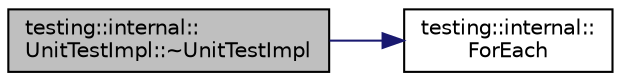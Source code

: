 digraph "testing::internal::UnitTestImpl::~UnitTestImpl"
{
  edge [fontname="Helvetica",fontsize="10",labelfontname="Helvetica",labelfontsize="10"];
  node [fontname="Helvetica",fontsize="10",shape=record];
  rankdir="LR";
  Node8 [label="testing::internal::\lUnitTestImpl::~UnitTestImpl",height=0.2,width=0.4,color="black", fillcolor="grey75", style="filled", fontcolor="black"];
  Node8 -> Node9 [color="midnightblue",fontsize="10",style="solid",fontname="Helvetica"];
  Node9 [label="testing::internal::\lForEach",height=0.2,width=0.4,color="black", fillcolor="white", style="filled",URL="$d0/da7/namespacetesting_1_1internal.html#a52f5504ed65d116201ccb8f99a44fd7e"];
}
